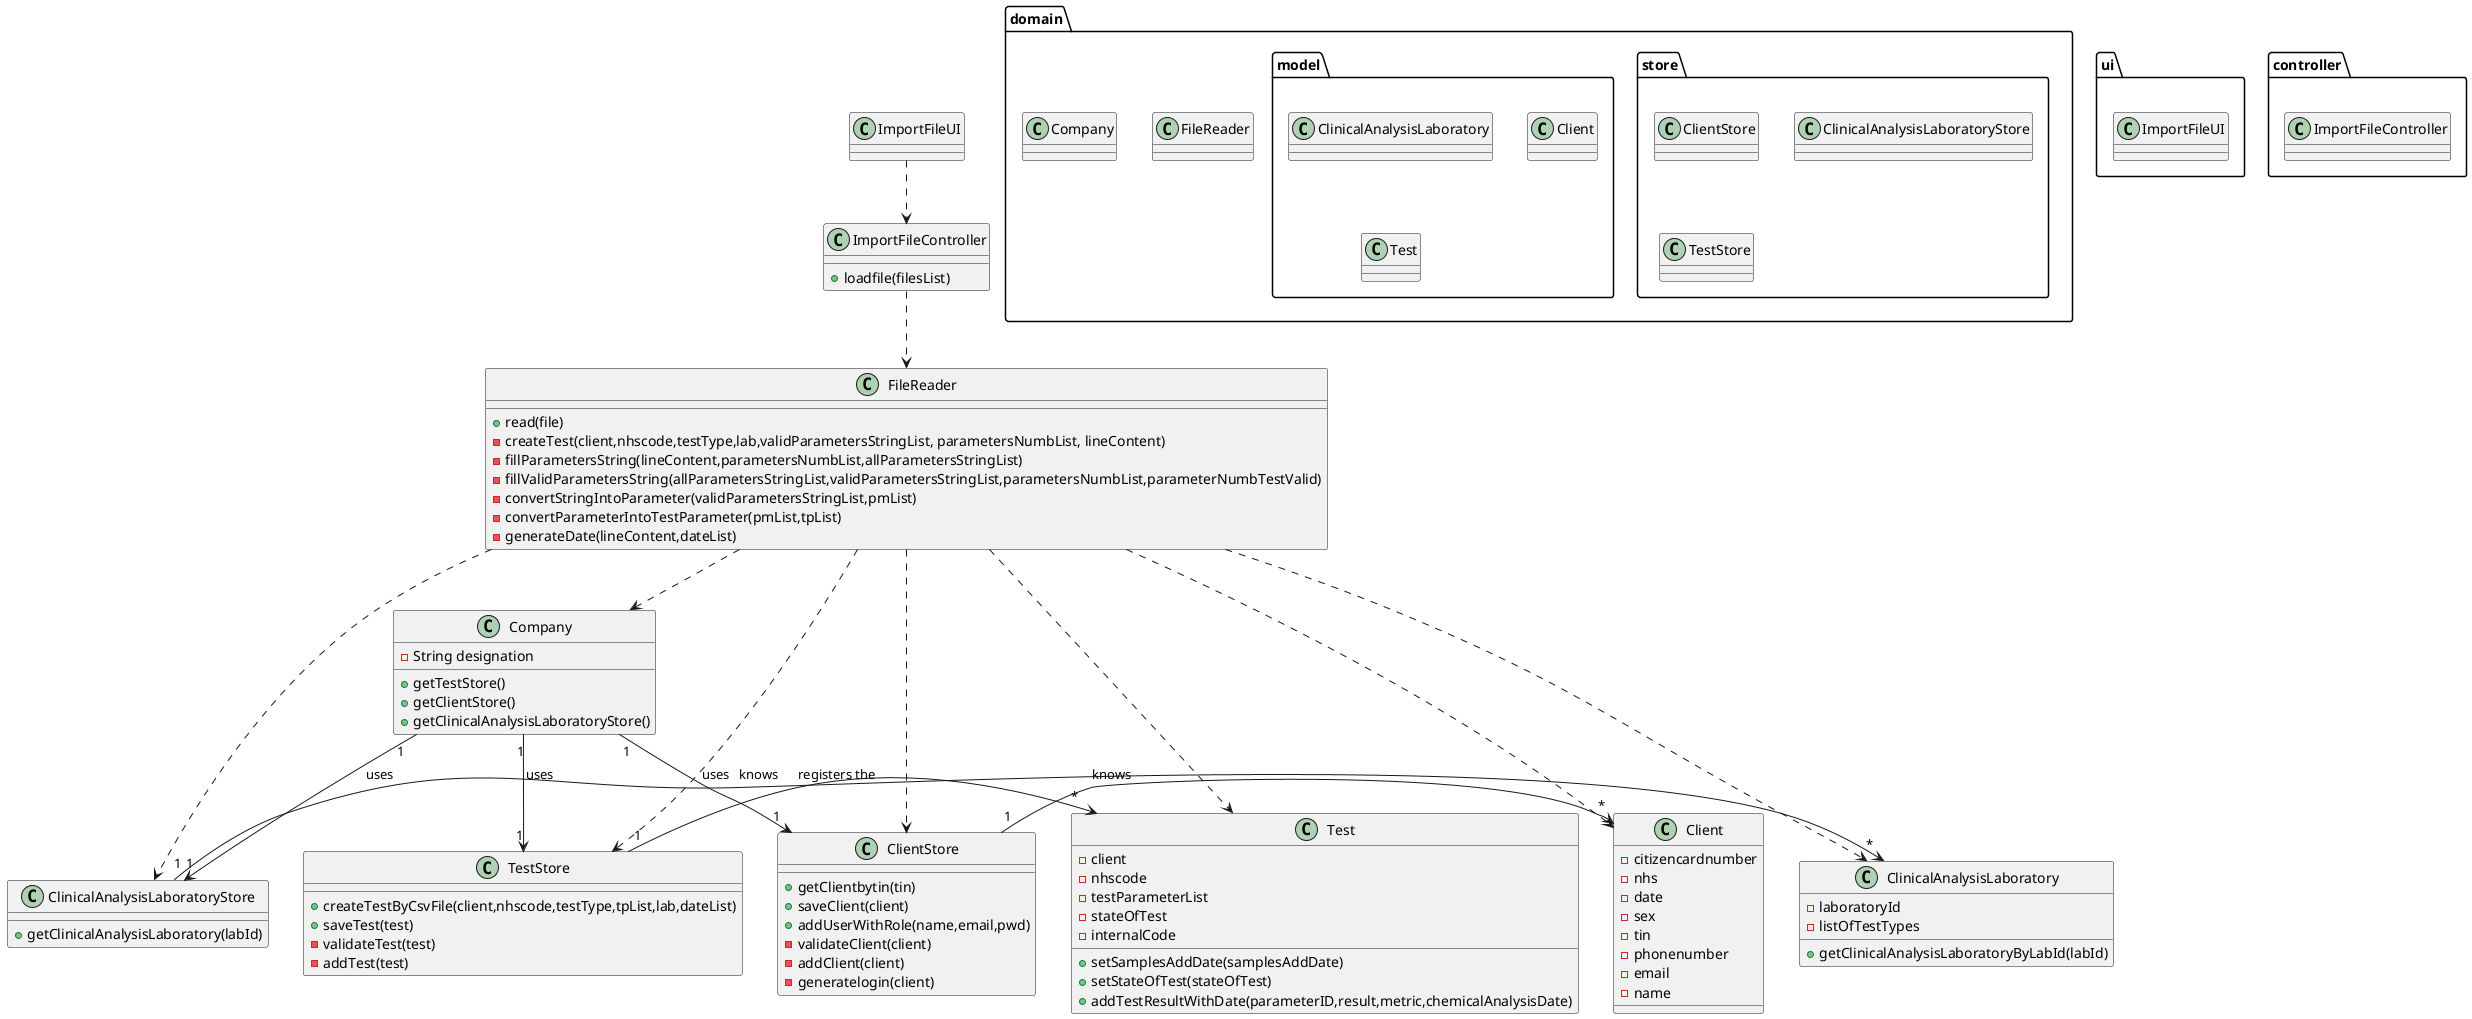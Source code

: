 @startuml

package ui{
class ImportFileUI
}

package controller{
class ImportFileController
}

package domain{
class FileReader
class Company
package store{
class ClientStore
class ClinicalAnalysisLaboratoryStore
class TestStore
}
package model{
class ClinicalAnalysisLaboratory
class Client
class Test

}
}

class TestStore{
+createTestByCsvFile(client,nhscode,testType,tpList,lab,dateList)
+saveTest(test)
-validateTest(test)
-addTest(test)
}

class Test{
-client
-nhscode
-testParameterList
-stateOfTest
-internalCode
+setSamplesAddDate(samplesAddDate)
+setStateOfTest(stateOfTest)
+addTestResultWithDate(parameterID,result,metric,chemicalAnalysisDate)
}

class ClinicalAnalysisLaboratoryStore{
+getClinicalAnalysisLaboratory(labId)
}

class ClinicalAnalysisLaboratory{
-laboratoryId
-listOfTestTypes
+getClinicalAnalysisLaboratoryByLabId(labId)
}

class ClientStore{
+getClientbytin(tin)
+saveClient(client)
+addUserWithRole(name,email,pwd)
-validateClient(client)
-addClient(client)
-generatelogin(client)

}

class Client{
-citizencardnumber
  -nhs
  -date
  -sex
  -tin
  -phonenumber
  -email
  -name
}

class Company{
-String designation
+getTestStore()
+getClientStore()
+getClinicalAnalysisLaboratoryStore()
}

class FileReader {
+read(file)
-createTest(client,nhscode,testType,lab,validParametersStringList, parametersNumbList, lineContent)
-fillParametersString(lineContent,parametersNumbList,allParametersStringList)
-fillValidParametersString(allParametersStringList,validParametersStringList,parametersNumbList,parameterNumbTestValid)
-convertStringIntoParameter(validParametersStringList,pmList)
-convertParameterIntoTestParameter(pmList,tpList)
-generateDate(lineContent,dateList)
}

class ImportFileController {
+loadfile(filesList)
}

class ImportFileUI {

}

ImportFileUI ..> ImportFileController
ImportFileController ..> FileReader
FileReader ..> Client
FileReader ..> Test
FileReader ..> ClinicalAnalysisLaboratory
FileReader ..> Company
FileReader ...> ClientStore
FileReader ...> TestStore
FileReader ...> ClinicalAnalysisLaboratoryStore
Company "1" --> "1" ClientStore : uses
Company "1" -> "1" ClinicalAnalysisLaboratoryStore : uses
Company "1" -> "1" TestStore : uses
ClientStore "1" -> "*" Client : knows
ClinicalAnalysisLaboratoryStore "1" -> "*" ClinicalAnalysisLaboratory : knows
TestStore "1" -> "*" Test : registers the

@enduml